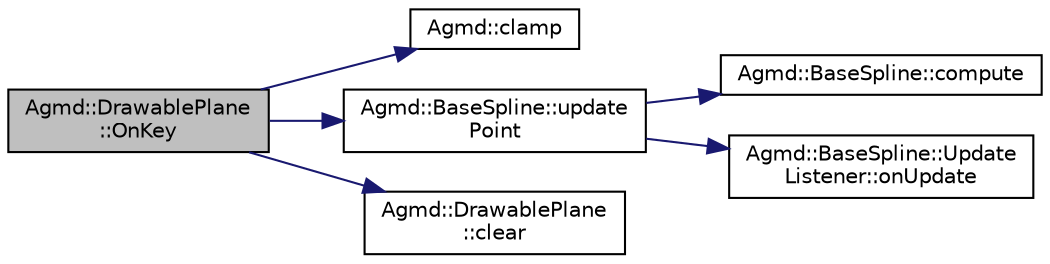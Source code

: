 digraph "Agmd::DrawablePlane::OnKey"
{
  edge [fontname="Helvetica",fontsize="10",labelfontname="Helvetica",labelfontsize="10"];
  node [fontname="Helvetica",fontsize="10",shape=record];
  rankdir="LR";
  Node1 [label="Agmd::DrawablePlane\l::OnKey",height=0.2,width=0.4,color="black", fillcolor="grey75", style="filled" fontcolor="black"];
  Node1 -> Node2 [color="midnightblue",fontsize="10",style="solid",fontname="Helvetica"];
  Node2 [label="Agmd::clamp",height=0.2,width=0.4,color="black", fillcolor="white", style="filled",URL="$namespace_agmd.html#a72d044b29b66f79f12c8c9671d8e2371"];
  Node1 -> Node3 [color="midnightblue",fontsize="10",style="solid",fontname="Helvetica"];
  Node3 [label="Agmd::BaseSpline::update\lPoint",height=0.2,width=0.4,color="black", fillcolor="white", style="filled",URL="$class_agmd_1_1_base_spline.html#a3be55677be67bf6c6dd20678c7f77416"];
  Node3 -> Node4 [color="midnightblue",fontsize="10",style="solid",fontname="Helvetica"];
  Node4 [label="Agmd::BaseSpline::compute",height=0.2,width=0.4,color="black", fillcolor="white", style="filled",URL="$class_agmd_1_1_base_spline.html#a589f90c641d154374b477152de1ac7a7"];
  Node3 -> Node5 [color="midnightblue",fontsize="10",style="solid",fontname="Helvetica"];
  Node5 [label="Agmd::BaseSpline::Update\lListener::onUpdate",height=0.2,width=0.4,color="black", fillcolor="white", style="filled",URL="$class_agmd_1_1_base_spline_1_1_update_listener.html#a29021f2b978986762860c17b9ee590d1"];
  Node1 -> Node6 [color="midnightblue",fontsize="10",style="solid",fontname="Helvetica"];
  Node6 [label="Agmd::DrawablePlane\l::clear",height=0.2,width=0.4,color="black", fillcolor="white", style="filled",URL="$class_agmd_1_1_drawable_plane.html#aec667a45b3c0bad09d83162da2619ac9"];
}
